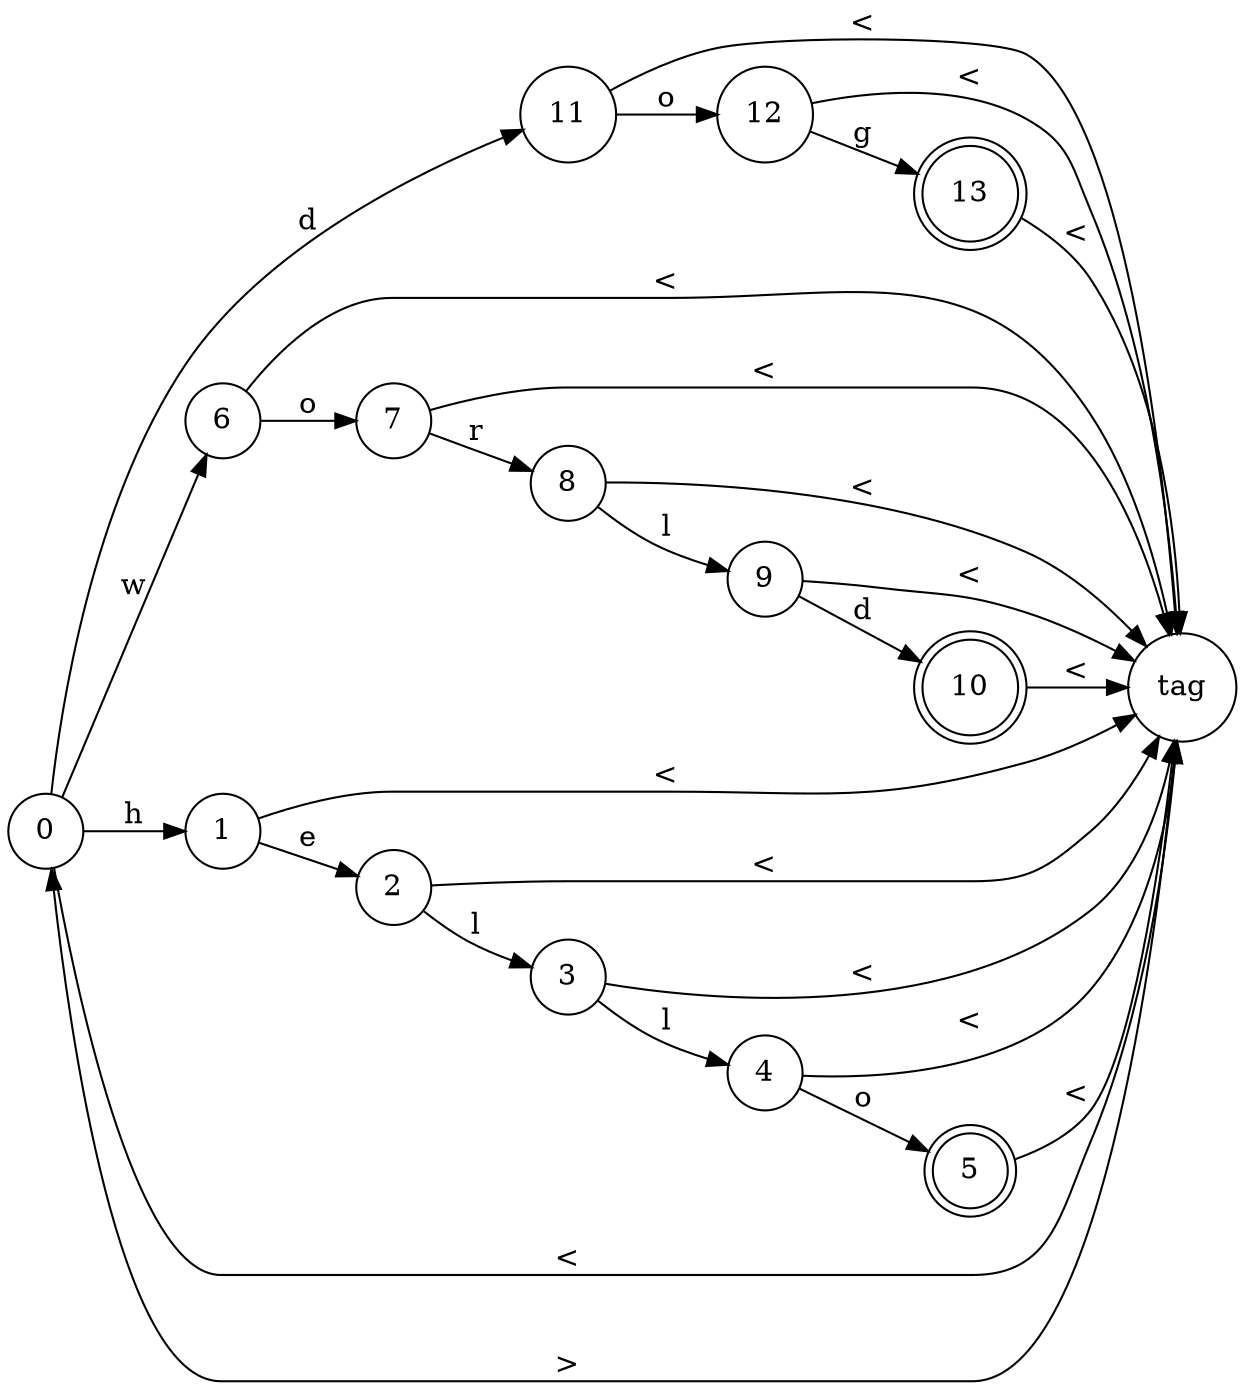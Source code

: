 digraph {
rankdir = "LR";
// NODES
node [shape=circle] Node_0[label="0"];
node [shape=circle] Node_11[label="11"];
node [shape=circle] Node_6[label="6"];
node [shape=circle] Node_1[label="1"];
node [shape=circle] Node_tag[label="tag"];
node [shape=circle] Node_12[label="12"];
node [shape=circle] Node_7[label="7"];
node [shape=circle] Node_2[label="2"];
node [shape=doublecircle] Node_13[label="13"];
node [shape=circle] Node_8[label="8"];
node [shape=circle] Node_3[label="3"];
node [shape=circle] Node_9[label="9"];
node [shape=circle] Node_4[label="4"];
node [shape=doublecircle] Node_10[label="10"];
node [shape=doublecircle] Node_5[label="5"];

// TRANSITIONS
Node_0 -> Node_11 [label="d"];
Node_0 -> Node_6 [label="w"];
Node_0 -> Node_1 [label="h"];
Node_0 -> Node_tag [label="<"];
Node_11 -> Node_tag [label="<"];
Node_11 -> Node_12 [label="o"];
Node_6 -> Node_tag [label="<"];
Node_6 -> Node_7 [label="o"];
Node_1 -> Node_2 [label="e"];
Node_1 -> Node_tag [label="<"];
Node_tag -> Node_0 [label=">"];
Node_12 -> Node_13 [label="g"];
Node_12 -> Node_tag [label="<"];
Node_7 -> Node_8 [label="r"];
Node_7 -> Node_tag [label="<"];
Node_2 -> Node_tag [label="<"];
Node_2 -> Node_3 [label="l"];
Node_13 -> Node_tag [label="<"];
Node_8 -> Node_tag [label="<"];
Node_8 -> Node_9 [label="l"];
Node_3 -> Node_tag [label="<"];
Node_3 -> Node_4 [label="l"];
Node_9 -> Node_10 [label="d"];
Node_9 -> Node_tag [label="<"];
Node_4 -> Node_tag [label="<"];
Node_4 -> Node_5 [label="o"];
Node_10 -> Node_tag [label="<"];
Node_5 -> Node_tag [label="<"];
}